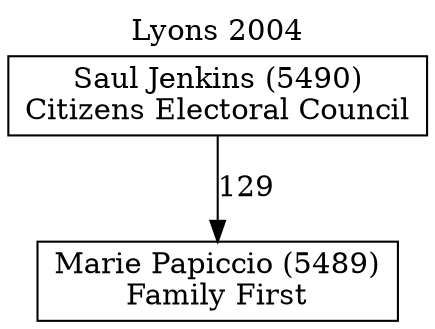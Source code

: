 // House preference flow
digraph "Marie Papiccio (5489)_Lyons_2004" {
	graph [label="Lyons 2004" labelloc=t mclimit=10]
	node [shape=box]
	"Marie Papiccio (5489)" [label="Marie Papiccio (5489)
Family First"]
	"Saul Jenkins (5490)" [label="Saul Jenkins (5490)
Citizens Electoral Council"]
	"Saul Jenkins (5490)" -> "Marie Papiccio (5489)" [label=129]
}
